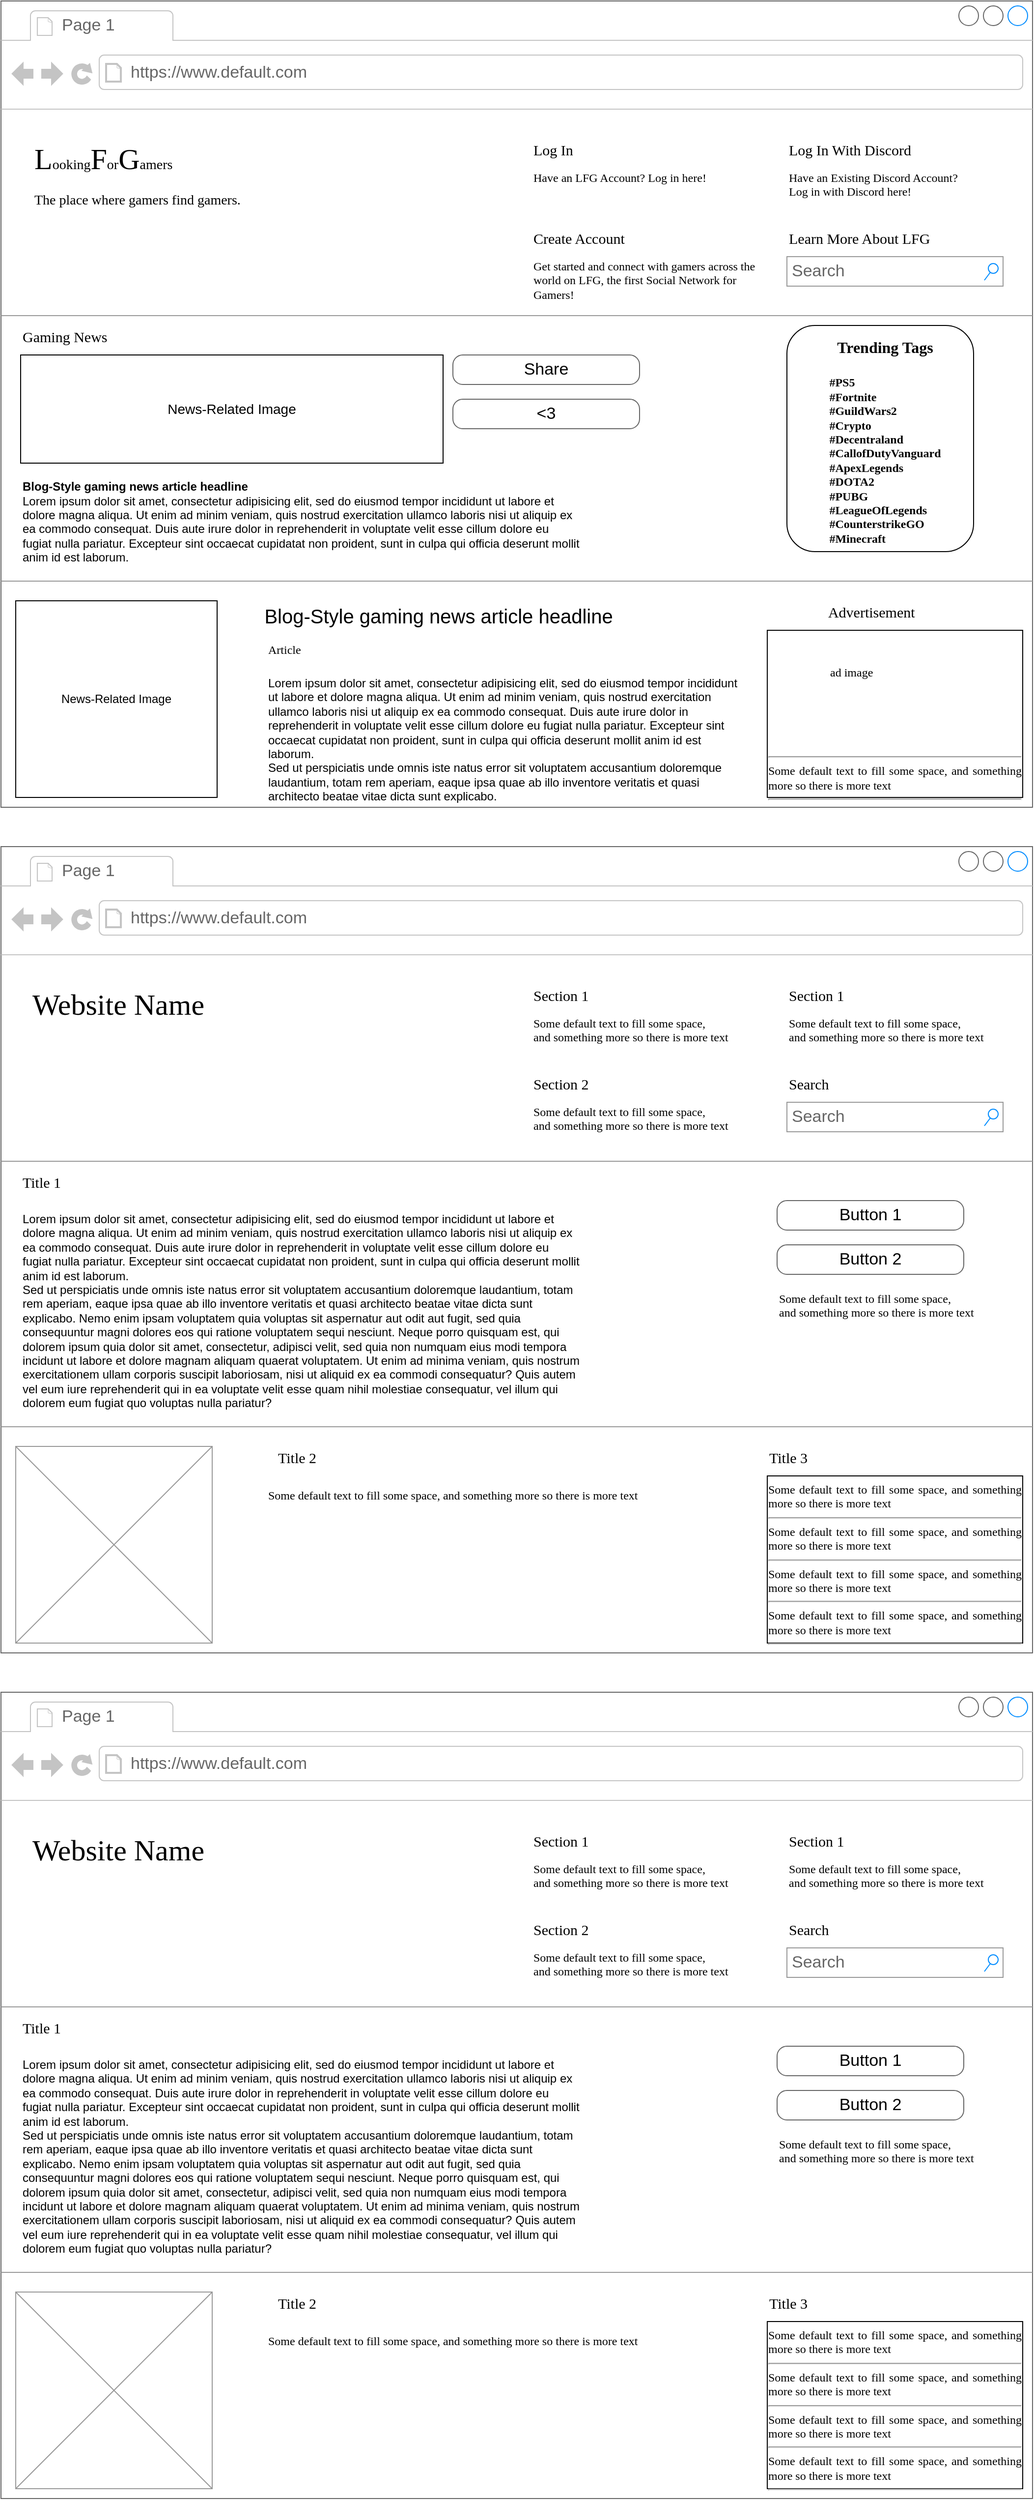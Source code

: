 <mxfile version="16.2.6" type="github">
  <diagram name="Page-1" id="2cc2dc42-3aac-f2a9-1cec-7a8b7cbee084">
    <mxGraphModel dx="1395" dy="654" grid="1" gridSize="10" guides="1" tooltips="1" connect="1" arrows="1" fold="1" page="1" pageScale="1" pageWidth="1100" pageHeight="850" background="#ffffff" math="0" shadow="0">
      <root>
        <mxCell id="0" />
        <mxCell id="1" parent="0" />
        <mxCell id="7026571954dc6520-1" value="" style="strokeWidth=1;shadow=0;dashed=0;align=center;html=1;shape=mxgraph.mockup.containers.browserWindow;rSize=0;strokeColor=#666666;mainText=,;recursiveResize=0;rounded=0;labelBackgroundColor=none;fontFamily=Verdana;fontSize=12" parent="1" vertex="1">
          <mxGeometry x="30" y="20" width="1050" height="820" as="geometry" />
        </mxCell>
        <mxCell id="7026571954dc6520-2" value="Page 1" style="strokeWidth=1;shadow=0;dashed=0;align=center;html=1;shape=mxgraph.mockup.containers.anchor;fontSize=17;fontColor=#666666;align=left;" parent="7026571954dc6520-1" vertex="1">
          <mxGeometry x="60" y="12" width="110" height="26" as="geometry" />
        </mxCell>
        <mxCell id="7026571954dc6520-3" value="https://www.default.com" style="strokeWidth=1;shadow=0;dashed=0;align=center;html=1;shape=mxgraph.mockup.containers.anchor;rSize=0;fontSize=17;fontColor=#666666;align=left;" parent="7026571954dc6520-1" vertex="1">
          <mxGeometry x="130" y="60" width="250" height="26" as="geometry" />
        </mxCell>
        <mxCell id="7026571954dc6520-4" value="L&lt;font style=&quot;font-size: 14px&quot;&gt;ooking&lt;/font&gt;F&lt;font style=&quot;font-size: 14px&quot;&gt;or&lt;/font&gt;G&lt;font style=&quot;font-size: 14px&quot;&gt;amers&lt;br&gt;The place where gamers find gamers.&lt;br&gt;&lt;/font&gt;" style="text;html=1;points=[];align=left;verticalAlign=top;spacingTop=-4;fontSize=30;fontFamily=Verdana" parent="7026571954dc6520-1" vertex="1">
          <mxGeometry x="32" y="140" width="340" height="50" as="geometry" />
        </mxCell>
        <mxCell id="7026571954dc6520-6" value="Log In" style="text;html=1;points=[];align=left;verticalAlign=top;spacingTop=-4;fontSize=15;fontFamily=Verdana" parent="7026571954dc6520-1" vertex="1">
          <mxGeometry x="540" y="140" width="170" height="30" as="geometry" />
        </mxCell>
        <mxCell id="7026571954dc6520-7" value="Have an LFG Account? Log in here!" style="text;html=1;points=[];align=left;verticalAlign=top;spacingTop=-4;fontSize=12;fontFamily=Verdana;whiteSpace=wrap;" parent="7026571954dc6520-1" vertex="1">
          <mxGeometry x="540" y="170" width="240" height="40" as="geometry" />
        </mxCell>
        <mxCell id="7026571954dc6520-8" value="Create Account" style="text;html=1;points=[];align=left;verticalAlign=top;spacingTop=-4;fontSize=15;fontFamily=Verdana" parent="7026571954dc6520-1" vertex="1">
          <mxGeometry x="540" y="230" width="170" height="30" as="geometry" />
        </mxCell>
        <mxCell id="7026571954dc6520-9" value="Get started and connect with gamers across the world on LFG, the first Social Network for Gamers!" style="text;html=1;points=[];align=left;verticalAlign=top;spacingTop=-4;fontSize=12;fontFamily=Verdana;whiteSpace=wrap;" parent="7026571954dc6520-1" vertex="1">
          <mxGeometry x="540" y="260" width="240" height="50" as="geometry" />
        </mxCell>
        <mxCell id="7026571954dc6520-10" value="Log In With Discord" style="text;html=1;points=[];align=left;verticalAlign=top;spacingTop=-4;fontSize=15;fontFamily=Verdana" parent="7026571954dc6520-1" vertex="1">
          <mxGeometry x="800" y="140" width="170" height="30" as="geometry" />
        </mxCell>
        <mxCell id="7026571954dc6520-11" value="Have an Existing Discord Account?&lt;br&gt;Log in with Discord here!" style="text;html=1;points=[];align=left;verticalAlign=top;spacingTop=-4;fontSize=12;fontFamily=Verdana;whiteSpace=wrap;" parent="7026571954dc6520-1" vertex="1">
          <mxGeometry x="800" y="170" width="240" height="40" as="geometry" />
        </mxCell>
        <mxCell id="7026571954dc6520-12" value="Learn More About LFG" style="text;html=1;points=[];align=left;verticalAlign=top;spacingTop=-4;fontSize=15;fontFamily=Verdana" parent="7026571954dc6520-1" vertex="1">
          <mxGeometry x="800" y="230" width="170" height="30" as="geometry" />
        </mxCell>
        <mxCell id="7026571954dc6520-14" value="Search" style="strokeWidth=1;shadow=0;dashed=0;align=center;html=1;shape=mxgraph.mockup.forms.searchBox;strokeColor=#999999;mainText=;strokeColor2=#008cff;fontColor=#666666;fontSize=17;align=left;spacingLeft=3;rounded=0;labelBackgroundColor=none;" parent="7026571954dc6520-1" vertex="1">
          <mxGeometry x="800" y="260" width="220" height="30" as="geometry" />
        </mxCell>
        <mxCell id="7026571954dc6520-15" value="" style="verticalLabelPosition=bottom;shadow=0;dashed=0;align=center;html=1;verticalAlign=top;strokeWidth=1;shape=mxgraph.mockup.markup.line;strokeColor=#999999;rounded=0;labelBackgroundColor=none;fillColor=#ffffff;fontFamily=Verdana;fontSize=12;fontColor=#000000;" parent="7026571954dc6520-1" vertex="1">
          <mxGeometry y="310" width="1050" height="20" as="geometry" />
        </mxCell>
        <mxCell id="7026571954dc6520-16" value="Gaming News" style="text;html=1;points=[];align=left;verticalAlign=top;spacingTop=-4;fontSize=15;fontFamily=Verdana" parent="7026571954dc6520-1" vertex="1">
          <mxGeometry x="20" y="330" width="170" height="30" as="geometry" />
        </mxCell>
        <mxCell id="7026571954dc6520-17" value="&lt;br&gt;&lt;br&gt;&lt;br&gt;&lt;br&gt;&lt;br&gt;&lt;br&gt;&lt;br&gt;&lt;br&gt;&lt;b&gt;Blog-Style gaming news article headline&lt;br&gt;&lt;/b&gt;Lorem ipsum dolor sit amet, consectetur adipisicing elit, sed do eiusmod tempor incididunt ut labore et dolore magna aliqua. Ut enim ad minim veniam, quis nostrud exercitation ullamco laboris nisi ut aliquip ex ea commodo consequat. Duis aute irure dolor in reprehenderit in voluptate velit esse cillum dolore eu fugiat nulla pariatur. Excepteur sint occaecat cupidatat non proident, sunt in culpa qui officia deserunt mollit anim id est laborum." style="text;spacingTop=-5;whiteSpace=wrap;html=1;align=left;fontSize=12;fontFamily=Helvetica;fillColor=none;strokeColor=none;rounded=0;shadow=1;labelBackgroundColor=none;" parent="7026571954dc6520-1" vertex="1">
          <mxGeometry x="20" y="370" width="570" height="240" as="geometry" />
        </mxCell>
        <mxCell id="7026571954dc6520-18" value="Share" style="strokeWidth=1;shadow=0;dashed=0;align=center;html=1;shape=mxgraph.mockup.buttons.button;strokeColor=#666666;mainText=;buttonStyle=round;fontSize=17;fontStyle=0;fillColor=none;whiteSpace=wrap;rounded=0;labelBackgroundColor=none;" parent="7026571954dc6520-1" vertex="1">
          <mxGeometry x="460" y="360" width="190" height="30" as="geometry" />
        </mxCell>
        <mxCell id="7026571954dc6520-19" value="&amp;lt;3" style="strokeWidth=1;shadow=0;dashed=0;align=center;html=1;shape=mxgraph.mockup.buttons.button;strokeColor=#666666;mainText=;buttonStyle=round;fontSize=17;fontStyle=0;fillColor=none;whiteSpace=wrap;rounded=0;labelBackgroundColor=none;" parent="7026571954dc6520-1" vertex="1">
          <mxGeometry x="460" y="405" width="190" height="30" as="geometry" />
        </mxCell>
        <mxCell id="7026571954dc6520-20" value="&lt;div style=&quot;font-size: 16px&quot;&gt;&lt;b&gt;&lt;font style=&quot;font-size: 16px&quot;&gt;Trending Tags&lt;/font&gt;&lt;/b&gt;&lt;/div&gt;&lt;div style=&quot;font-size: 16px&quot;&gt;&lt;b&gt;&lt;font style=&quot;font-size: 16px&quot;&gt;&lt;br&gt;&lt;/font&gt;&lt;/b&gt;&lt;/div&gt;&lt;div style=&quot;text-align: justify&quot;&gt;&lt;b&gt;&lt;font style=&quot;font-size: 12px&quot;&gt;#PS5&lt;/font&gt;&lt;/b&gt;&lt;/div&gt;&lt;div style=&quot;text-align: justify&quot;&gt;&lt;b&gt;&lt;font style=&quot;font-size: 12px&quot;&gt;#Fortnite&lt;/font&gt;&lt;/b&gt;&lt;/div&gt;&lt;div style=&quot;text-align: justify&quot;&gt;&lt;b&gt;&lt;font style=&quot;font-size: 12px&quot;&gt;#GuildWars2&lt;/font&gt;&lt;/b&gt;&lt;/div&gt;&lt;div style=&quot;text-align: justify&quot;&gt;&lt;b&gt;&lt;font style=&quot;font-size: 12px&quot;&gt;#Crypto&lt;/font&gt;&lt;/b&gt;&lt;/div&gt;&lt;div style=&quot;text-align: justify&quot;&gt;&lt;b&gt;&lt;font style=&quot;font-size: 12px&quot;&gt;#Decentraland&lt;/font&gt;&lt;/b&gt;&lt;/div&gt;&lt;div style=&quot;text-align: justify&quot;&gt;&lt;b&gt;&lt;font style=&quot;font-size: 12px&quot;&gt;#CallofDutyVanguard&lt;/font&gt;&lt;/b&gt;&lt;/div&gt;&lt;div style=&quot;text-align: justify&quot;&gt;&lt;b&gt;&lt;font style=&quot;font-size: 12px&quot;&gt;#ApexLegends&lt;/font&gt;&lt;/b&gt;&lt;/div&gt;&lt;div style=&quot;text-align: justify&quot;&gt;&lt;b&gt;&lt;font style=&quot;font-size: 12px&quot;&gt;#DOTA2&lt;/font&gt;&lt;/b&gt;&lt;/div&gt;&lt;div style=&quot;text-align: justify&quot;&gt;&lt;b&gt;&lt;font style=&quot;font-size: 12px&quot;&gt;#PUBG&lt;/font&gt;&lt;/b&gt;&lt;/div&gt;&lt;div style=&quot;text-align: justify&quot;&gt;&lt;b&gt;&lt;font style=&quot;font-size: 12px&quot;&gt;#LeagueOfLegends&lt;/font&gt;&lt;/b&gt;&lt;/div&gt;&lt;div style=&quot;text-align: justify&quot;&gt;&lt;b&gt;&lt;font style=&quot;font-size: 12px&quot;&gt;#CounterstrikeGO&lt;/font&gt;&lt;/b&gt;&lt;/div&gt;&lt;div style=&quot;text-align: justify&quot;&gt;&lt;b&gt;&lt;font style=&quot;font-size: 12px&quot;&gt;#Minecraft&lt;/font&gt;&lt;/b&gt;&lt;/div&gt;&lt;div style=&quot;text-align: justify&quot;&gt;&lt;b&gt;&lt;br&gt;&lt;/b&gt;&lt;/div&gt;" style="text;html=1;points=[];align=center;verticalAlign=top;spacingTop=-4;fontSize=12;fontFamily=Verdana;whiteSpace=wrap;" parent="7026571954dc6520-1" vertex="1">
          <mxGeometry x="780" y="340" width="240" height="40" as="geometry" />
        </mxCell>
        <mxCell id="7026571954dc6520-21" value="" style="verticalLabelPosition=bottom;shadow=0;dashed=0;align=center;html=1;verticalAlign=top;strokeWidth=1;shape=mxgraph.mockup.markup.line;strokeColor=#999999;rounded=0;labelBackgroundColor=none;fillColor=#ffffff;fontFamily=Verdana;fontSize=12;fontColor=#000000;" parent="7026571954dc6520-1" vertex="1">
          <mxGeometry y="580" width="1050" height="20" as="geometry" />
        </mxCell>
        <mxCell id="7026571954dc6520-22" value="" style="verticalLabelPosition=bottom;shadow=0;dashed=0;align=center;html=1;verticalAlign=top;strokeWidth=1;shape=mxgraph.mockup.graphics.simpleIcon;strokeColor=#999999;fillColor=#ffffff;rounded=0;labelBackgroundColor=none;fontFamily=Verdana;fontSize=12;fontColor=#000000;" parent="7026571954dc6520-1" vertex="1">
          <mxGeometry x="15" y="610" width="200" height="200" as="geometry" />
        </mxCell>
        <mxCell id="7026571954dc6520-32" value="&amp;nbsp; &amp;nbsp; &amp;nbsp; &amp;nbsp; &amp;nbsp; &amp;nbsp;Advertisement" style="text;html=1;points=[];align=center;verticalAlign=top;spacingTop=-4;fontSize=15;fontFamily=Verdana" parent="7026571954dc6520-1" vertex="1">
          <mxGeometry x="780" y="610" width="170" height="30" as="geometry" />
        </mxCell>
        <mxCell id="7026571954dc6520-33" value="&lt;div style=&quot;text-align: justify&quot;&gt;&lt;br&gt;&lt;/div&gt;&lt;div style=&quot;text-align: justify&quot;&gt;&lt;br&gt;&lt;/div&gt;&lt;div style=&quot;text-align: justify&quot;&gt;&amp;nbsp; &amp;nbsp; &amp;nbsp; &amp;nbsp; &amp;nbsp; &amp;nbsp; &amp;nbsp; &amp;nbsp; &amp;nbsp; &amp;nbsp; &amp;nbsp;ad image&lt;/div&gt;&lt;div style=&quot;text-align: justify&quot;&gt;&lt;br&gt;&lt;/div&gt;&lt;div style=&quot;text-align: justify&quot;&gt;&lt;br&gt;&lt;/div&gt;&lt;div style=&quot;text-align: justify&quot;&gt;&lt;br&gt;&lt;/div&gt;&lt;div style=&quot;text-align: justify&quot;&gt;&lt;br&gt;&lt;/div&gt;&lt;div style=&quot;text-align: justify&quot;&gt;&lt;br&gt;&lt;/div&gt;&lt;hr id=&quot;null&quot; style=&quot;text-align: justify&quot;&gt;&lt;span&gt;&lt;div style=&quot;text-align: justify&quot;&gt;&lt;span&gt;Some default text to fill some space, and&amp;nbsp;&lt;/span&gt;&lt;span&gt;something more so there is more text&lt;/span&gt;&lt;/div&gt;&lt;/span&gt;&lt;hr id=&quot;null&quot; style=&quot;text-align: left&quot;&gt;" style="whiteSpace=wrap;html=1;rounded=0;shadow=0;labelBackgroundColor=none;strokeWidth=1;fontFamily=Verdana;fontSize=12;align=center;verticalAlign=top;" parent="7026571954dc6520-1" vertex="1">
          <mxGeometry x="780" y="640" width="260" height="170" as="geometry" />
        </mxCell>
        <mxCell id="7026571954dc6520-34" value="Article" style="text;html=1;points=[];align=left;verticalAlign=top;spacingTop=-4;fontSize=12;fontFamily=Verdana;whiteSpace=wrap;" parent="7026571954dc6520-1" vertex="1">
          <mxGeometry x="270" y="650" width="470" height="40" as="geometry" />
        </mxCell>
        <mxCell id="tTyJ2uABb6z969umZ8tP-50" value="" style="rounded=1;whiteSpace=wrap;html=1;fontSize=12;fillColor=none;" vertex="1" parent="7026571954dc6520-1">
          <mxGeometry x="800" y="330" width="190" height="230" as="geometry" />
        </mxCell>
        <mxCell id="tTyJ2uABb6z969umZ8tP-51" value="News-Related Image" style="rounded=0;whiteSpace=wrap;html=1;fontSize=12;fillColor=default;" vertex="1" parent="7026571954dc6520-1">
          <mxGeometry x="15" y="610" width="205" height="200" as="geometry" />
        </mxCell>
        <mxCell id="tTyJ2uABb6z969umZ8tP-52" value="&lt;font style=&quot;font-size: 20px&quot;&gt;Blog-Style gaming news article headline&lt;/font&gt;" style="text;html=1;resizable=0;autosize=1;align=center;verticalAlign=middle;points=[];fillColor=none;strokeColor=none;rounded=0;fontSize=12;" vertex="1" parent="7026571954dc6520-1">
          <mxGeometry x="260" y="615" width="370" height="20" as="geometry" />
        </mxCell>
        <mxCell id="7026571954dc6520-36" value="Lorem ipsum dolor sit amet, consectetur adipisicing elit, sed do eiusmod tempor incididunt ut labore et dolore magna aliqua. Ut enim ad minim veniam, quis nostrud exercitation ullamco laboris nisi ut aliquip ex ea commodo consequat. Duis aute irure dolor in reprehenderit in voluptate velit esse cillum dolore eu fugiat nulla pariatur. Excepteur sint occaecat cupidatat non proident, sunt in culpa qui officia deserunt mollit anim id est laborum.&lt;br&gt;Sed ut perspiciatis unde omnis iste natus error sit voluptatem accusantium doloremque laudantium, totam rem aperiam, eaque ipsa quae ab illo inventore veritatis et quasi architecto beatae vitae dicta sunt explicabo.&amp;nbsp;" style="text;spacingTop=-5;whiteSpace=wrap;html=1;align=left;fontSize=12;fontFamily=Helvetica;fillColor=none;strokeColor=none;rounded=0;shadow=1;labelBackgroundColor=none;" parent="1" vertex="1">
          <mxGeometry x="300" y="705" width="490" height="125" as="geometry" />
        </mxCell>
        <mxCell id="tTyJ2uABb6z969umZ8tP-1" value="" style="strokeWidth=1;shadow=0;dashed=0;align=center;html=1;shape=mxgraph.mockup.containers.browserWindow;rSize=0;strokeColor=#666666;mainText=,;recursiveResize=0;rounded=0;labelBackgroundColor=none;fontFamily=Verdana;fontSize=12" vertex="1" parent="1">
          <mxGeometry x="30" y="880" width="1050" height="820" as="geometry" />
        </mxCell>
        <mxCell id="tTyJ2uABb6z969umZ8tP-2" value="Page 1" style="strokeWidth=1;shadow=0;dashed=0;align=center;html=1;shape=mxgraph.mockup.containers.anchor;fontSize=17;fontColor=#666666;align=left;" vertex="1" parent="tTyJ2uABb6z969umZ8tP-1">
          <mxGeometry x="60" y="12" width="110" height="26" as="geometry" />
        </mxCell>
        <mxCell id="tTyJ2uABb6z969umZ8tP-3" value="https://www.default.com" style="strokeWidth=1;shadow=0;dashed=0;align=center;html=1;shape=mxgraph.mockup.containers.anchor;rSize=0;fontSize=17;fontColor=#666666;align=left;" vertex="1" parent="tTyJ2uABb6z969umZ8tP-1">
          <mxGeometry x="130" y="60" width="250" height="26" as="geometry" />
        </mxCell>
        <mxCell id="tTyJ2uABb6z969umZ8tP-4" value="Website Name" style="text;html=1;points=[];align=left;verticalAlign=top;spacingTop=-4;fontSize=30;fontFamily=Verdana" vertex="1" parent="tTyJ2uABb6z969umZ8tP-1">
          <mxGeometry x="30" y="140" width="340" height="50" as="geometry" />
        </mxCell>
        <mxCell id="tTyJ2uABb6z969umZ8tP-5" value="Section 1" style="text;html=1;points=[];align=left;verticalAlign=top;spacingTop=-4;fontSize=15;fontFamily=Verdana" vertex="1" parent="tTyJ2uABb6z969umZ8tP-1">
          <mxGeometry x="540" y="140" width="170" height="30" as="geometry" />
        </mxCell>
        <mxCell id="tTyJ2uABb6z969umZ8tP-6" value="Some default text to fill some space, and&amp;nbsp;&lt;span&gt;something more so there is more text&lt;/span&gt;" style="text;html=1;points=[];align=left;verticalAlign=top;spacingTop=-4;fontSize=12;fontFamily=Verdana;whiteSpace=wrap;" vertex="1" parent="tTyJ2uABb6z969umZ8tP-1">
          <mxGeometry x="540" y="170" width="240" height="40" as="geometry" />
        </mxCell>
        <mxCell id="tTyJ2uABb6z969umZ8tP-7" value="Section 2" style="text;html=1;points=[];align=left;verticalAlign=top;spacingTop=-4;fontSize=15;fontFamily=Verdana" vertex="1" parent="tTyJ2uABb6z969umZ8tP-1">
          <mxGeometry x="540" y="230" width="170" height="30" as="geometry" />
        </mxCell>
        <mxCell id="tTyJ2uABb6z969umZ8tP-8" value="Some default text to fill some space, and&amp;nbsp;&lt;span&gt;something more so there is more text&lt;/span&gt;" style="text;html=1;points=[];align=left;verticalAlign=top;spacingTop=-4;fontSize=12;fontFamily=Verdana;whiteSpace=wrap;" vertex="1" parent="tTyJ2uABb6z969umZ8tP-1">
          <mxGeometry x="540" y="260" width="240" height="40" as="geometry" />
        </mxCell>
        <mxCell id="tTyJ2uABb6z969umZ8tP-9" value="Section 1" style="text;html=1;points=[];align=left;verticalAlign=top;spacingTop=-4;fontSize=15;fontFamily=Verdana" vertex="1" parent="tTyJ2uABb6z969umZ8tP-1">
          <mxGeometry x="800" y="140" width="170" height="30" as="geometry" />
        </mxCell>
        <mxCell id="tTyJ2uABb6z969umZ8tP-10" value="Some default text to fill some space, and&amp;nbsp;&lt;span&gt;something more so there is more text&lt;/span&gt;" style="text;html=1;points=[];align=left;verticalAlign=top;spacingTop=-4;fontSize=12;fontFamily=Verdana;whiteSpace=wrap;" vertex="1" parent="tTyJ2uABb6z969umZ8tP-1">
          <mxGeometry x="800" y="170" width="240" height="40" as="geometry" />
        </mxCell>
        <mxCell id="tTyJ2uABb6z969umZ8tP-11" value="Search" style="text;html=1;points=[];align=left;verticalAlign=top;spacingTop=-4;fontSize=15;fontFamily=Verdana" vertex="1" parent="tTyJ2uABb6z969umZ8tP-1">
          <mxGeometry x="800" y="230" width="170" height="30" as="geometry" />
        </mxCell>
        <mxCell id="tTyJ2uABb6z969umZ8tP-12" value="Search" style="strokeWidth=1;shadow=0;dashed=0;align=center;html=1;shape=mxgraph.mockup.forms.searchBox;strokeColor=#999999;mainText=;strokeColor2=#008cff;fontColor=#666666;fontSize=17;align=left;spacingLeft=3;rounded=0;labelBackgroundColor=none;" vertex="1" parent="tTyJ2uABb6z969umZ8tP-1">
          <mxGeometry x="800" y="260" width="220" height="30" as="geometry" />
        </mxCell>
        <mxCell id="tTyJ2uABb6z969umZ8tP-13" value="" style="verticalLabelPosition=bottom;shadow=0;dashed=0;align=center;html=1;verticalAlign=top;strokeWidth=1;shape=mxgraph.mockup.markup.line;strokeColor=#999999;rounded=0;labelBackgroundColor=none;fillColor=#ffffff;fontFamily=Verdana;fontSize=12;fontColor=#000000;" vertex="1" parent="tTyJ2uABb6z969umZ8tP-1">
          <mxGeometry y="310" width="1050" height="20" as="geometry" />
        </mxCell>
        <mxCell id="tTyJ2uABb6z969umZ8tP-14" value="Title 1" style="text;html=1;points=[];align=left;verticalAlign=top;spacingTop=-4;fontSize=15;fontFamily=Verdana" vertex="1" parent="tTyJ2uABb6z969umZ8tP-1">
          <mxGeometry x="20" y="330" width="170" height="30" as="geometry" />
        </mxCell>
        <mxCell id="tTyJ2uABb6z969umZ8tP-15" value="Lorem ipsum dolor sit amet, consectetur adipisicing elit, sed do eiusmod tempor incididunt ut labore et dolore magna aliqua. Ut enim ad minim veniam, quis nostrud exercitation ullamco laboris nisi ut aliquip ex ea commodo consequat. Duis aute irure dolor in reprehenderit in voluptate velit esse cillum dolore eu fugiat nulla pariatur. Excepteur sint occaecat cupidatat non proident, sunt in culpa qui officia deserunt mollit anim id est laborum.&#xa;Sed ut perspiciatis unde omnis iste natus error sit voluptatem accusantium doloremque laudantium, totam rem aperiam, eaque ipsa quae ab illo inventore veritatis et quasi architecto beatae vitae dicta sunt explicabo. Nemo enim ipsam voluptatem quia voluptas sit aspernatur aut odit aut fugit, sed quia consequuntur magni dolores eos qui ratione voluptatem sequi nesciunt. Neque porro quisquam est, qui dolorem ipsum quia dolor sit amet, consectetur, adipisci velit, sed quia non numquam eius modi tempora incidunt ut labore et dolore magnam aliquam quaerat voluptatem. Ut enim ad minima veniam, quis nostrum exercitationem ullam corporis suscipit laboriosam, nisi ut aliquid ex ea commodi consequatur? Quis autem vel eum iure reprehenderit qui in ea voluptate velit esse quam nihil molestiae consequatur, vel illum qui dolorem eum fugiat quo voluptas nulla pariatur?" style="text;spacingTop=-5;whiteSpace=wrap;html=1;align=left;fontSize=12;fontFamily=Helvetica;fillColor=none;strokeColor=none;rounded=0;shadow=1;labelBackgroundColor=none;" vertex="1" parent="tTyJ2uABb6z969umZ8tP-1">
          <mxGeometry x="20" y="370" width="570" height="240" as="geometry" />
        </mxCell>
        <mxCell id="tTyJ2uABb6z969umZ8tP-16" value="Button 1" style="strokeWidth=1;shadow=0;dashed=0;align=center;html=1;shape=mxgraph.mockup.buttons.button;strokeColor=#666666;mainText=;buttonStyle=round;fontSize=17;fontStyle=0;fillColor=none;whiteSpace=wrap;rounded=0;labelBackgroundColor=none;" vertex="1" parent="tTyJ2uABb6z969umZ8tP-1">
          <mxGeometry x="790" y="360" width="190" height="30" as="geometry" />
        </mxCell>
        <mxCell id="tTyJ2uABb6z969umZ8tP-17" value="Button 2" style="strokeWidth=1;shadow=0;dashed=0;align=center;html=1;shape=mxgraph.mockup.buttons.button;strokeColor=#666666;mainText=;buttonStyle=round;fontSize=17;fontStyle=0;fillColor=none;whiteSpace=wrap;rounded=0;labelBackgroundColor=none;" vertex="1" parent="tTyJ2uABb6z969umZ8tP-1">
          <mxGeometry x="790" y="405" width="190" height="30" as="geometry" />
        </mxCell>
        <mxCell id="tTyJ2uABb6z969umZ8tP-18" value="Some default text to fill some space, and&amp;nbsp;&lt;span&gt;something more so there is more text&lt;/span&gt;" style="text;html=1;points=[];align=left;verticalAlign=top;spacingTop=-4;fontSize=12;fontFamily=Verdana;whiteSpace=wrap;" vertex="1" parent="tTyJ2uABb6z969umZ8tP-1">
          <mxGeometry x="790" y="450" width="240" height="40" as="geometry" />
        </mxCell>
        <mxCell id="tTyJ2uABb6z969umZ8tP-19" value="" style="verticalLabelPosition=bottom;shadow=0;dashed=0;align=center;html=1;verticalAlign=top;strokeWidth=1;shape=mxgraph.mockup.markup.line;strokeColor=#999999;rounded=0;labelBackgroundColor=none;fillColor=#ffffff;fontFamily=Verdana;fontSize=12;fontColor=#000000;" vertex="1" parent="tTyJ2uABb6z969umZ8tP-1">
          <mxGeometry y="580" width="1050" height="20" as="geometry" />
        </mxCell>
        <mxCell id="tTyJ2uABb6z969umZ8tP-20" value="" style="verticalLabelPosition=bottom;shadow=0;dashed=0;align=center;html=1;verticalAlign=top;strokeWidth=1;shape=mxgraph.mockup.graphics.simpleIcon;strokeColor=#999999;fillColor=#ffffff;rounded=0;labelBackgroundColor=none;fontFamily=Verdana;fontSize=12;fontColor=#000000;" vertex="1" parent="tTyJ2uABb6z969umZ8tP-1">
          <mxGeometry x="15" y="610" width="200" height="200" as="geometry" />
        </mxCell>
        <mxCell id="tTyJ2uABb6z969umZ8tP-21" value="Title 2" style="text;html=1;points=[];align=left;verticalAlign=top;spacingTop=-4;fontSize=15;fontFamily=Verdana" vertex="1" parent="tTyJ2uABb6z969umZ8tP-1">
          <mxGeometry x="280" y="610" width="170" height="30" as="geometry" />
        </mxCell>
        <mxCell id="tTyJ2uABb6z969umZ8tP-22" value="Title 3" style="text;html=1;points=[];align=left;verticalAlign=top;spacingTop=-4;fontSize=15;fontFamily=Verdana" vertex="1" parent="tTyJ2uABb6z969umZ8tP-1">
          <mxGeometry x="780" y="610" width="170" height="30" as="geometry" />
        </mxCell>
        <mxCell id="tTyJ2uABb6z969umZ8tP-23" value="&lt;div style=&quot;text-align: justify&quot;&gt;&lt;span&gt;Some default text to fill some space, and&amp;nbsp;&lt;/span&gt;&lt;span&gt;something more so there is more text&lt;/span&gt;&lt;/div&gt;&lt;div style=&quot;text-align: justify&quot;&gt;&lt;hr id=&quot;null&quot; style=&quot;text-align: justify&quot;&gt;&lt;span&gt;&lt;div style=&quot;text-align: justify&quot;&gt;&lt;span&gt;Some default text to fill some space, and&amp;nbsp;&lt;/span&gt;&lt;span&gt;something more so there is more text&lt;/span&gt;&lt;/div&gt;&lt;/span&gt;&lt;/div&gt;&lt;hr id=&quot;null&quot; style=&quot;text-align: justify&quot;&gt;&lt;span&gt;&lt;div style=&quot;text-align: justify&quot;&gt;&lt;span&gt;Some default text to fill some space, and&amp;nbsp;&lt;/span&gt;&lt;span&gt;something more so there is more text&lt;/span&gt;&lt;/div&gt;&lt;/span&gt;&lt;hr id=&quot;null&quot; style=&quot;text-align: justify&quot;&gt;&lt;span&gt;&lt;div style=&quot;text-align: justify&quot;&gt;&lt;span&gt;Some default text to fill some space, and&amp;nbsp;&lt;/span&gt;&lt;span&gt;something more so there is more text&lt;/span&gt;&lt;/div&gt;&lt;/span&gt;&lt;hr id=&quot;null&quot; style=&quot;text-align: left&quot;&gt;" style="whiteSpace=wrap;html=1;rounded=0;shadow=0;labelBackgroundColor=none;strokeWidth=1;fontFamily=Verdana;fontSize=12;align=center;verticalAlign=top;" vertex="1" parent="tTyJ2uABb6z969umZ8tP-1">
          <mxGeometry x="780" y="640" width="260" height="170" as="geometry" />
        </mxCell>
        <mxCell id="tTyJ2uABb6z969umZ8tP-24" value="Some default text to fill some space, and&amp;nbsp;&lt;span&gt;something more so there is more text&lt;/span&gt;" style="text;html=1;points=[];align=left;verticalAlign=top;spacingTop=-4;fontSize=12;fontFamily=Verdana;whiteSpace=wrap;" vertex="1" parent="tTyJ2uABb6z969umZ8tP-1">
          <mxGeometry x="270" y="650" width="470" height="40" as="geometry" />
        </mxCell>
        <mxCell id="tTyJ2uABb6z969umZ8tP-25" value="" style="strokeWidth=1;shadow=0;dashed=0;align=center;html=1;shape=mxgraph.mockup.containers.browserWindow;rSize=0;strokeColor=#666666;mainText=,;recursiveResize=0;rounded=0;labelBackgroundColor=none;fontFamily=Verdana;fontSize=12" vertex="1" parent="1">
          <mxGeometry x="30" y="1740" width="1050" height="820" as="geometry" />
        </mxCell>
        <mxCell id="tTyJ2uABb6z969umZ8tP-26" value="Page 1" style="strokeWidth=1;shadow=0;dashed=0;align=center;html=1;shape=mxgraph.mockup.containers.anchor;fontSize=17;fontColor=#666666;align=left;" vertex="1" parent="tTyJ2uABb6z969umZ8tP-25">
          <mxGeometry x="60" y="12" width="110" height="26" as="geometry" />
        </mxCell>
        <mxCell id="tTyJ2uABb6z969umZ8tP-27" value="https://www.default.com" style="strokeWidth=1;shadow=0;dashed=0;align=center;html=1;shape=mxgraph.mockup.containers.anchor;rSize=0;fontSize=17;fontColor=#666666;align=left;" vertex="1" parent="tTyJ2uABb6z969umZ8tP-25">
          <mxGeometry x="130" y="60" width="250" height="26" as="geometry" />
        </mxCell>
        <mxCell id="tTyJ2uABb6z969umZ8tP-28" value="Website Name" style="text;html=1;points=[];align=left;verticalAlign=top;spacingTop=-4;fontSize=30;fontFamily=Verdana" vertex="1" parent="tTyJ2uABb6z969umZ8tP-25">
          <mxGeometry x="30" y="140" width="340" height="50" as="geometry" />
        </mxCell>
        <mxCell id="tTyJ2uABb6z969umZ8tP-29" value="Section 1" style="text;html=1;points=[];align=left;verticalAlign=top;spacingTop=-4;fontSize=15;fontFamily=Verdana" vertex="1" parent="tTyJ2uABb6z969umZ8tP-25">
          <mxGeometry x="540" y="140" width="170" height="30" as="geometry" />
        </mxCell>
        <mxCell id="tTyJ2uABb6z969umZ8tP-30" value="Some default text to fill some space, and&amp;nbsp;&lt;span&gt;something more so there is more text&lt;/span&gt;" style="text;html=1;points=[];align=left;verticalAlign=top;spacingTop=-4;fontSize=12;fontFamily=Verdana;whiteSpace=wrap;" vertex="1" parent="tTyJ2uABb6z969umZ8tP-25">
          <mxGeometry x="540" y="170" width="240" height="40" as="geometry" />
        </mxCell>
        <mxCell id="tTyJ2uABb6z969umZ8tP-31" value="Section 2" style="text;html=1;points=[];align=left;verticalAlign=top;spacingTop=-4;fontSize=15;fontFamily=Verdana" vertex="1" parent="tTyJ2uABb6z969umZ8tP-25">
          <mxGeometry x="540" y="230" width="170" height="30" as="geometry" />
        </mxCell>
        <mxCell id="tTyJ2uABb6z969umZ8tP-32" value="Some default text to fill some space, and&amp;nbsp;&lt;span&gt;something more so there is more text&lt;/span&gt;" style="text;html=1;points=[];align=left;verticalAlign=top;spacingTop=-4;fontSize=12;fontFamily=Verdana;whiteSpace=wrap;" vertex="1" parent="tTyJ2uABb6z969umZ8tP-25">
          <mxGeometry x="540" y="260" width="240" height="40" as="geometry" />
        </mxCell>
        <mxCell id="tTyJ2uABb6z969umZ8tP-33" value="Section 1" style="text;html=1;points=[];align=left;verticalAlign=top;spacingTop=-4;fontSize=15;fontFamily=Verdana" vertex="1" parent="tTyJ2uABb6z969umZ8tP-25">
          <mxGeometry x="800" y="140" width="170" height="30" as="geometry" />
        </mxCell>
        <mxCell id="tTyJ2uABb6z969umZ8tP-34" value="Some default text to fill some space, and&amp;nbsp;&lt;span&gt;something more so there is more text&lt;/span&gt;" style="text;html=1;points=[];align=left;verticalAlign=top;spacingTop=-4;fontSize=12;fontFamily=Verdana;whiteSpace=wrap;" vertex="1" parent="tTyJ2uABb6z969umZ8tP-25">
          <mxGeometry x="800" y="170" width="240" height="40" as="geometry" />
        </mxCell>
        <mxCell id="tTyJ2uABb6z969umZ8tP-35" value="Search" style="text;html=1;points=[];align=left;verticalAlign=top;spacingTop=-4;fontSize=15;fontFamily=Verdana" vertex="1" parent="tTyJ2uABb6z969umZ8tP-25">
          <mxGeometry x="800" y="230" width="170" height="30" as="geometry" />
        </mxCell>
        <mxCell id="tTyJ2uABb6z969umZ8tP-36" value="Search" style="strokeWidth=1;shadow=0;dashed=0;align=center;html=1;shape=mxgraph.mockup.forms.searchBox;strokeColor=#999999;mainText=;strokeColor2=#008cff;fontColor=#666666;fontSize=17;align=left;spacingLeft=3;rounded=0;labelBackgroundColor=none;" vertex="1" parent="tTyJ2uABb6z969umZ8tP-25">
          <mxGeometry x="800" y="260" width="220" height="30" as="geometry" />
        </mxCell>
        <mxCell id="tTyJ2uABb6z969umZ8tP-37" value="" style="verticalLabelPosition=bottom;shadow=0;dashed=0;align=center;html=1;verticalAlign=top;strokeWidth=1;shape=mxgraph.mockup.markup.line;strokeColor=#999999;rounded=0;labelBackgroundColor=none;fillColor=#ffffff;fontFamily=Verdana;fontSize=12;fontColor=#000000;" vertex="1" parent="tTyJ2uABb6z969umZ8tP-25">
          <mxGeometry y="310" width="1050" height="20" as="geometry" />
        </mxCell>
        <mxCell id="tTyJ2uABb6z969umZ8tP-38" value="Title 1" style="text;html=1;points=[];align=left;verticalAlign=top;spacingTop=-4;fontSize=15;fontFamily=Verdana" vertex="1" parent="tTyJ2uABb6z969umZ8tP-25">
          <mxGeometry x="20" y="330" width="170" height="30" as="geometry" />
        </mxCell>
        <mxCell id="tTyJ2uABb6z969umZ8tP-39" value="Lorem ipsum dolor sit amet, consectetur adipisicing elit, sed do eiusmod tempor incididunt ut labore et dolore magna aliqua. Ut enim ad minim veniam, quis nostrud exercitation ullamco laboris nisi ut aliquip ex ea commodo consequat. Duis aute irure dolor in reprehenderit in voluptate velit esse cillum dolore eu fugiat nulla pariatur. Excepteur sint occaecat cupidatat non proident, sunt in culpa qui officia deserunt mollit anim id est laborum.&#xa;Sed ut perspiciatis unde omnis iste natus error sit voluptatem accusantium doloremque laudantium, totam rem aperiam, eaque ipsa quae ab illo inventore veritatis et quasi architecto beatae vitae dicta sunt explicabo. Nemo enim ipsam voluptatem quia voluptas sit aspernatur aut odit aut fugit, sed quia consequuntur magni dolores eos qui ratione voluptatem sequi nesciunt. Neque porro quisquam est, qui dolorem ipsum quia dolor sit amet, consectetur, adipisci velit, sed quia non numquam eius modi tempora incidunt ut labore et dolore magnam aliquam quaerat voluptatem. Ut enim ad minima veniam, quis nostrum exercitationem ullam corporis suscipit laboriosam, nisi ut aliquid ex ea commodi consequatur? Quis autem vel eum iure reprehenderit qui in ea voluptate velit esse quam nihil molestiae consequatur, vel illum qui dolorem eum fugiat quo voluptas nulla pariatur?" style="text;spacingTop=-5;whiteSpace=wrap;html=1;align=left;fontSize=12;fontFamily=Helvetica;fillColor=none;strokeColor=none;rounded=0;shadow=1;labelBackgroundColor=none;" vertex="1" parent="tTyJ2uABb6z969umZ8tP-25">
          <mxGeometry x="20" y="370" width="570" height="240" as="geometry" />
        </mxCell>
        <mxCell id="tTyJ2uABb6z969umZ8tP-40" value="Button 1" style="strokeWidth=1;shadow=0;dashed=0;align=center;html=1;shape=mxgraph.mockup.buttons.button;strokeColor=#666666;mainText=;buttonStyle=round;fontSize=17;fontStyle=0;fillColor=none;whiteSpace=wrap;rounded=0;labelBackgroundColor=none;" vertex="1" parent="tTyJ2uABb6z969umZ8tP-25">
          <mxGeometry x="790" y="360" width="190" height="30" as="geometry" />
        </mxCell>
        <mxCell id="tTyJ2uABb6z969umZ8tP-41" value="Button 2" style="strokeWidth=1;shadow=0;dashed=0;align=center;html=1;shape=mxgraph.mockup.buttons.button;strokeColor=#666666;mainText=;buttonStyle=round;fontSize=17;fontStyle=0;fillColor=none;whiteSpace=wrap;rounded=0;labelBackgroundColor=none;" vertex="1" parent="tTyJ2uABb6z969umZ8tP-25">
          <mxGeometry x="790" y="405" width="190" height="30" as="geometry" />
        </mxCell>
        <mxCell id="tTyJ2uABb6z969umZ8tP-42" value="Some default text to fill some space, and&amp;nbsp;&lt;span&gt;something more so there is more text&lt;/span&gt;" style="text;html=1;points=[];align=left;verticalAlign=top;spacingTop=-4;fontSize=12;fontFamily=Verdana;whiteSpace=wrap;" vertex="1" parent="tTyJ2uABb6z969umZ8tP-25">
          <mxGeometry x="790" y="450" width="240" height="40" as="geometry" />
        </mxCell>
        <mxCell id="tTyJ2uABb6z969umZ8tP-43" value="" style="verticalLabelPosition=bottom;shadow=0;dashed=0;align=center;html=1;verticalAlign=top;strokeWidth=1;shape=mxgraph.mockup.markup.line;strokeColor=#999999;rounded=0;labelBackgroundColor=none;fillColor=#ffffff;fontFamily=Verdana;fontSize=12;fontColor=#000000;" vertex="1" parent="tTyJ2uABb6z969umZ8tP-25">
          <mxGeometry y="580" width="1050" height="20" as="geometry" />
        </mxCell>
        <mxCell id="tTyJ2uABb6z969umZ8tP-44" value="" style="verticalLabelPosition=bottom;shadow=0;dashed=0;align=center;html=1;verticalAlign=top;strokeWidth=1;shape=mxgraph.mockup.graphics.simpleIcon;strokeColor=#999999;fillColor=#ffffff;rounded=0;labelBackgroundColor=none;fontFamily=Verdana;fontSize=12;fontColor=#000000;" vertex="1" parent="tTyJ2uABb6z969umZ8tP-25">
          <mxGeometry x="15" y="610" width="200" height="200" as="geometry" />
        </mxCell>
        <mxCell id="tTyJ2uABb6z969umZ8tP-45" value="Title 2" style="text;html=1;points=[];align=left;verticalAlign=top;spacingTop=-4;fontSize=15;fontFamily=Verdana" vertex="1" parent="tTyJ2uABb6z969umZ8tP-25">
          <mxGeometry x="280" y="610" width="170" height="30" as="geometry" />
        </mxCell>
        <mxCell id="tTyJ2uABb6z969umZ8tP-46" value="Title 3" style="text;html=1;points=[];align=left;verticalAlign=top;spacingTop=-4;fontSize=15;fontFamily=Verdana" vertex="1" parent="tTyJ2uABb6z969umZ8tP-25">
          <mxGeometry x="780" y="610" width="170" height="30" as="geometry" />
        </mxCell>
        <mxCell id="tTyJ2uABb6z969umZ8tP-47" value="&lt;div style=&quot;text-align: justify&quot;&gt;&lt;span&gt;Some default text to fill some space, and&amp;nbsp;&lt;/span&gt;&lt;span&gt;something more so there is more text&lt;/span&gt;&lt;/div&gt;&lt;div style=&quot;text-align: justify&quot;&gt;&lt;hr id=&quot;null&quot; style=&quot;text-align: justify&quot;&gt;&lt;span&gt;&lt;div style=&quot;text-align: justify&quot;&gt;&lt;span&gt;Some default text to fill some space, and&amp;nbsp;&lt;/span&gt;&lt;span&gt;something more so there is more text&lt;/span&gt;&lt;/div&gt;&lt;/span&gt;&lt;/div&gt;&lt;hr id=&quot;null&quot; style=&quot;text-align: justify&quot;&gt;&lt;span&gt;&lt;div style=&quot;text-align: justify&quot;&gt;&lt;span&gt;Some default text to fill some space, and&amp;nbsp;&lt;/span&gt;&lt;span&gt;something more so there is more text&lt;/span&gt;&lt;/div&gt;&lt;/span&gt;&lt;hr id=&quot;null&quot; style=&quot;text-align: justify&quot;&gt;&lt;span&gt;&lt;div style=&quot;text-align: justify&quot;&gt;&lt;span&gt;Some default text to fill some space, and&amp;nbsp;&lt;/span&gt;&lt;span&gt;something more so there is more text&lt;/span&gt;&lt;/div&gt;&lt;/span&gt;&lt;hr id=&quot;null&quot; style=&quot;text-align: left&quot;&gt;" style="whiteSpace=wrap;html=1;rounded=0;shadow=0;labelBackgroundColor=none;strokeWidth=1;fontFamily=Verdana;fontSize=12;align=center;verticalAlign=top;" vertex="1" parent="tTyJ2uABb6z969umZ8tP-25">
          <mxGeometry x="780" y="640" width="260" height="170" as="geometry" />
        </mxCell>
        <mxCell id="tTyJ2uABb6z969umZ8tP-48" value="Some default text to fill some space, and&amp;nbsp;&lt;span&gt;something more so there is more text&lt;/span&gt;" style="text;html=1;points=[];align=left;verticalAlign=top;spacingTop=-4;fontSize=12;fontFamily=Verdana;whiteSpace=wrap;" vertex="1" parent="tTyJ2uABb6z969umZ8tP-25">
          <mxGeometry x="270" y="650" width="470" height="40" as="geometry" />
        </mxCell>
        <mxCell id="tTyJ2uABb6z969umZ8tP-49" value="News-Related Image" style="rounded=0;whiteSpace=wrap;html=1;fontSize=14;" vertex="1" parent="1">
          <mxGeometry x="50" y="380" width="430" height="110" as="geometry" />
        </mxCell>
      </root>
    </mxGraphModel>
  </diagram>
</mxfile>
